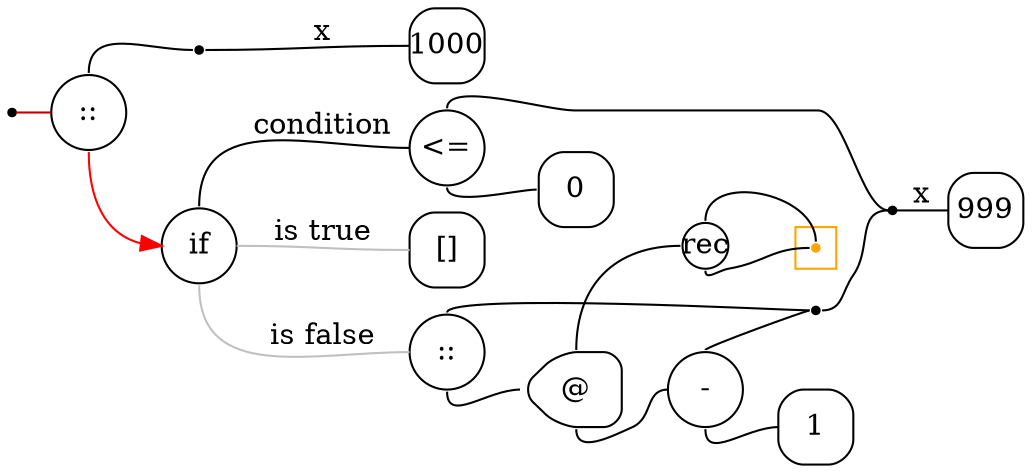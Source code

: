digraph G {
  rankdir=LR;
  edge[arrowhead=none,arrowtail=none];
  node[fixedsize=true,shape=circle]
  size="12.133333333333333,4.987468750000001";
  labeldistance=0;
  nodesep=.175;
  ranksep=.175;

 nd1[shape=point];
   nd14[label="1000",tooltip="nd14-ConstGraph",style=rounded,orientation=90,shape=square,color="#000000"];
 nd42[label="::",tooltip="nd42-BinOpGraph",style=rounded,color="#000000"];
 nd59[label=" ",tooltip="nd59-ContractGraph",style=rounded,orientation=90,shape=point];
   nd111[label="999",tooltip="nd111-ConstGraph",style=rounded,orientation=90,shape=square,color="#000000"];
 nd113[label="rec",tooltip="nd113-RecurGraph",style=rounded,width=.3,height=.3,color="#000000"];
   subgraph cluster_nd117 {
     graph[style=fill,color="orange"];ndcluster_nd117[tooltip="nd117",orientation=90,shape=point,color="orange"];
   };
 nd74[label="if",tooltip="nd74-IfGraph",style=rounded,color="#000000"];
 nd75[label="<=",tooltip="nd75-BinOpGraph",style=rounded,color="#000000"];
   nd79[label="0",tooltip="nd79-ConstGraph",style=rounded,orientation=90,shape=square,color="#000000"];
   nd83[label="[]",tooltip="nd83-ConstListGraph",style=rounded,orientation=90,shape=square,color="#000000"];
 nd84[label="::",tooltip="nd84-BinOpGraph",style=rounded,color="#000000"];
 nd85[label="@",tooltip="nd85-AppGraph",style=rounded,orientation=90,shape=house,color="#000000"];
 nd87[label="-",tooltip="nd87-BinOpGraph",style=rounded,color="#000000"];
   nd91[label="1",tooltip="nd91-ConstGraph",style=rounded,orientation=90,shape=square,color="#000000"];
 nd92[label=" ",tooltip="nd92-ContractGraph",style=rounded,orientation=90,shape=point];
 nd93[label=" ",tooltip="nd93-ContractGraph",style=rounded,orientation=90,shape=point];

  nd42->nd59[tailport=n,headport=w];
  nd1->nd42[label="",tailport=e,headport=w,color="#b70000",arrowhead=none,arrowtail=none];
  nd59->nd14[label="x",tailport=e,headport=w];
  nd75->nd79[tailport=s,headport=w];
  nd87->nd91[tailport=s,headport=w];
  nd85->nd113[tailport=n,headport=w];
  nd85->nd87[tailport=s,headport=w];
  nd84->nd85[tailport=s,headport=w];
  nd87->nd92[tailport=n,headport=w];
  nd84->nd92[tailport=n,headport=w];
  nd74->nd75[label="condition",tailport=n,headport=w];
  nd74->nd83[label="is true",tailport=e,headport=w,color=grey,arrowhead=none,arrowtail=none];
  nd74->nd84[label="is false",tailport=s,headport=w,color=grey,arrowhead=none,arrowtail=none];
  nd75->nd93[tailport=n,headport=w];
  nd92->nd93[tailport=e,headport=w];
  nd42->nd74[tailport=s,headport=w,color=red,arrowhead=normal];
  nd93->nd111[label="x",tailport=e,headport=w];
  nd113->ndcluster_nd117[dir=back,headport=n,tailport=n];
  nd113->ndcluster_nd117[tailport=s,headport=w];
}